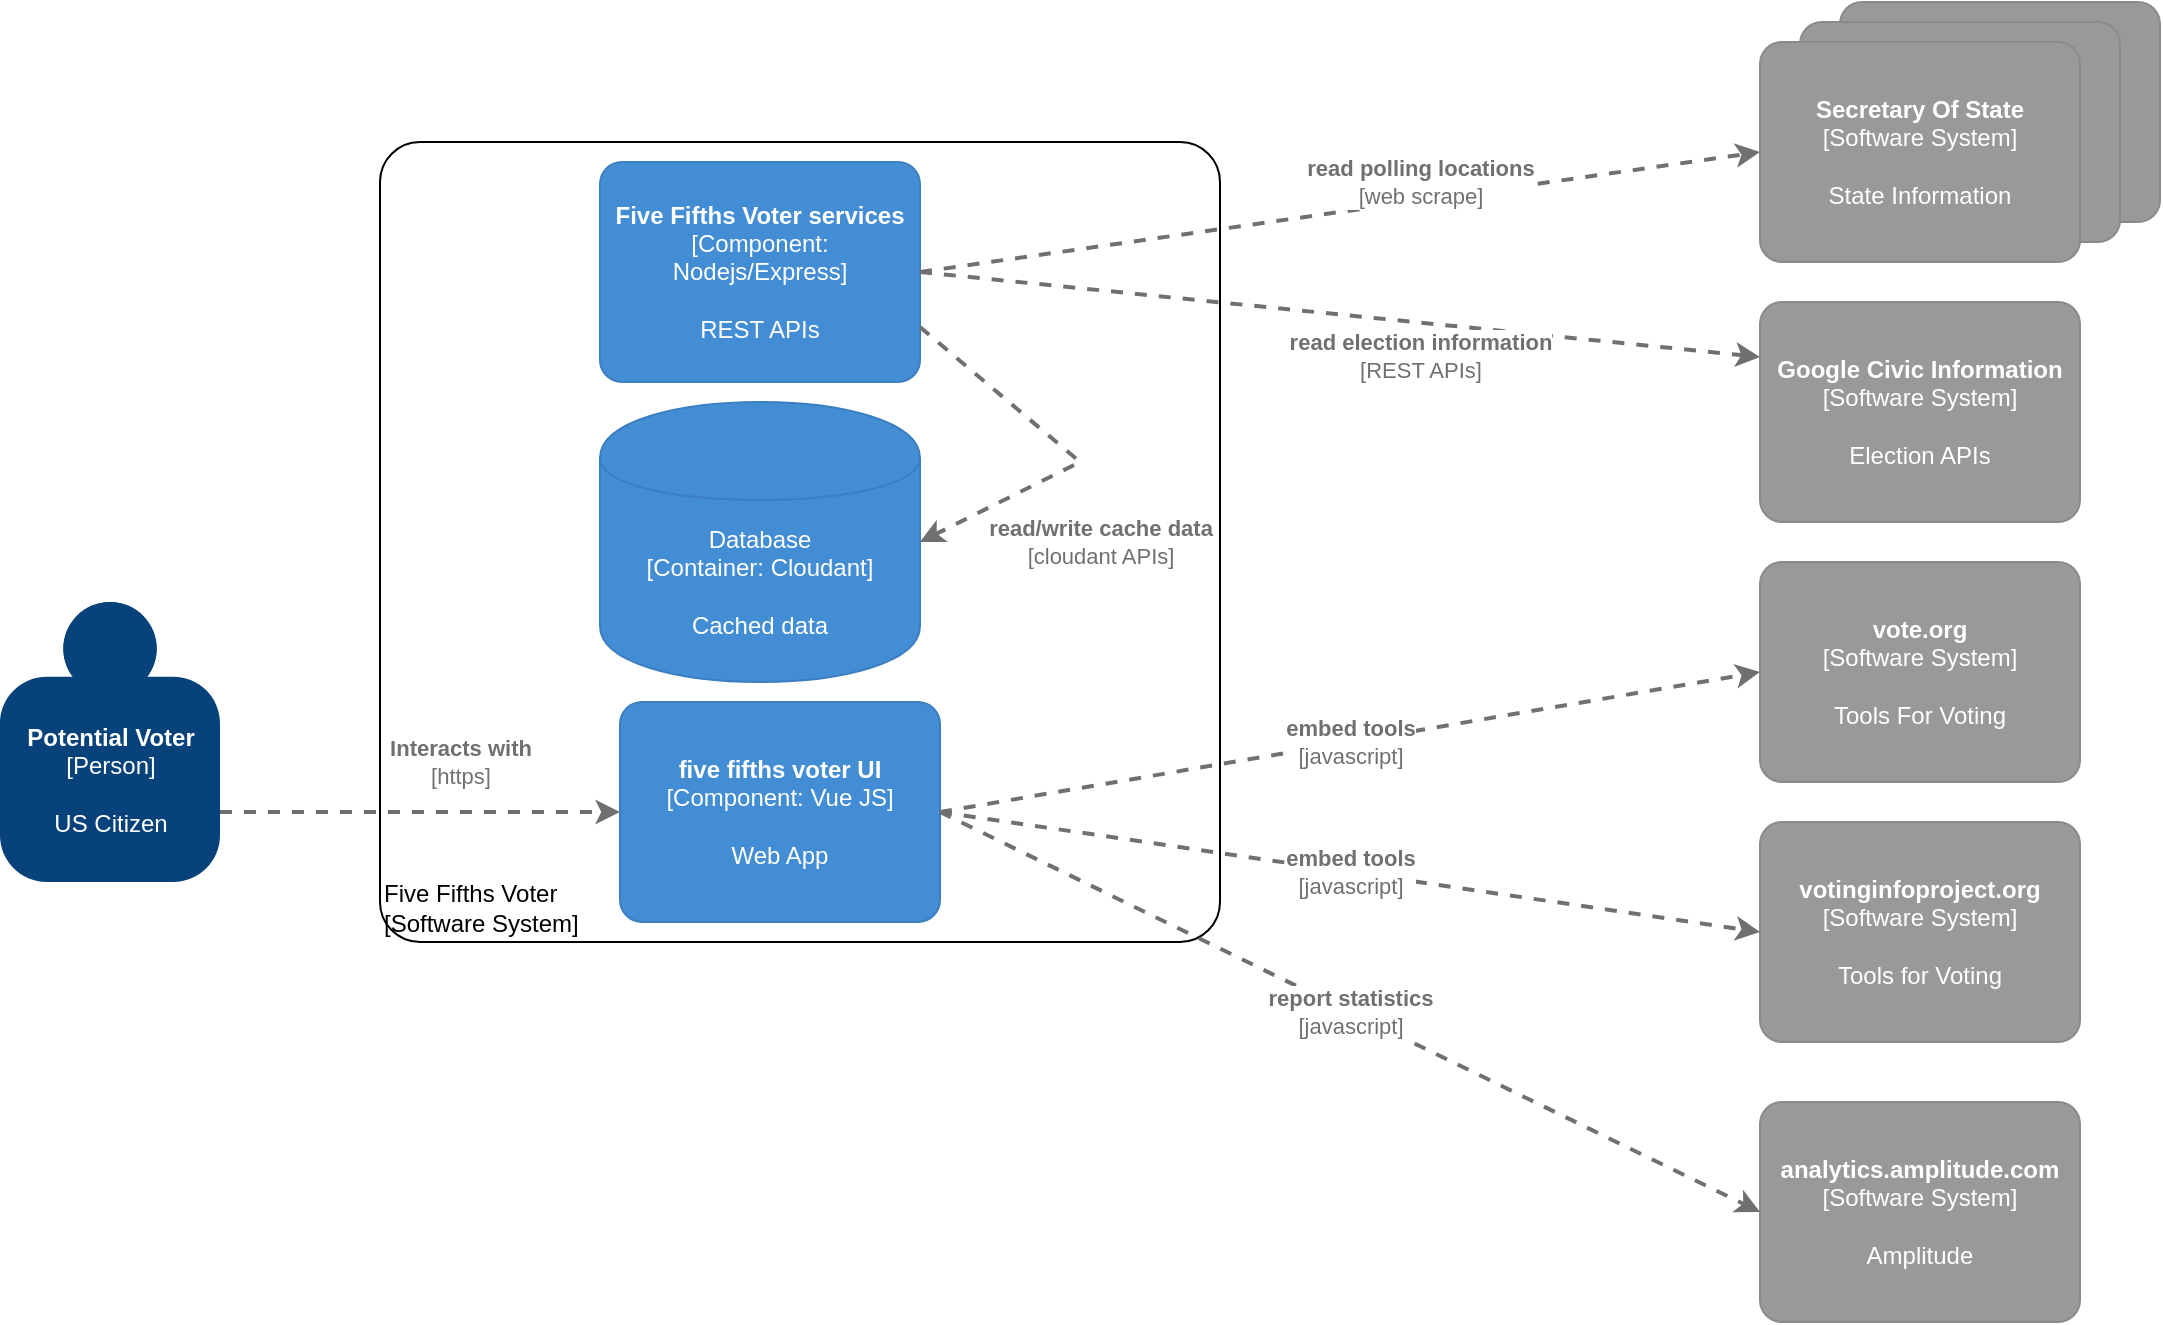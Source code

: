 <mxfile version="14.9.5" type="device"><diagram id="enrXEw9yRI7mG1pNTU4i" name="Page-1"><mxGraphModel dx="1627" dy="1008" grid="1" gridSize="10" guides="1" tooltips="1" connect="1" arrows="1" fold="1" page="1" pageScale="1" pageWidth="1100" pageHeight="850" math="0" shadow="0"><root><mxCell id="0"/><mxCell id="1" parent="0"/><object placeholders="1" c4Name="Potential Voter" c4Type="Person" c4Description="US Citizen" label="&lt;b&gt;%c4Name%&lt;/b&gt;&lt;div&gt;[%c4Type%]&lt;/div&gt;&lt;br&gt;&lt;div&gt;%c4Description%&lt;/div&gt;" id="FP9gYYxePD6jyXonj8Gz-1"><mxCell style="html=1;dashed=0;whitespace=wrap;fillColor=#08427b;strokeColor=none;fontColor=#ffffff;shape=mxgraph.c4.person;align=center;metaEdit=1;points=[[0.5,0,0],[1,0.5,0],[1,0.75,0],[0.75,1,0],[0.5,1,0],[0.25,1,0],[0,0.75,0],[0,0.5,0]];metaData={&quot;c4Type&quot;:{&quot;editable&quot;:false}};" parent="1" vertex="1"><mxGeometry x="10" y="310" width="110.0" height="140" as="geometry"/></mxCell></object><object placeholders="1" c4Name="vote.org" c4Type="Software System" c4Description="Tools For Voting" label="&lt;b&gt;%c4Name%&lt;/b&gt;&lt;div&gt;[%c4Type%]&lt;/div&gt;&lt;br&gt;&lt;div&gt;%c4Description%&lt;/div&gt;" id="FP9gYYxePD6jyXonj8Gz-3"><mxCell style="rounded=1;whiteSpace=wrap;html=1;labelBackgroundColor=none;fillColor=#999999;fontColor=#ffffff;align=center;arcSize=10;strokeColor=#8A8A8A;metaEdit=1;metaData={&quot;c4Type&quot;:{&quot;editable&quot;:false}};points=[[0.25,0,0],[0.5,0,0],[0.75,0,0],[1,0.25,0],[1,0.5,0],[1,0.75,0],[0.75,1,0],[0.5,1,0],[0.25,1,0],[0,0.75,0],[0,0.5,0],[0,0.25,0]];" parent="1" vertex="1"><mxGeometry x="890" y="290" width="160" height="110.0" as="geometry"/></mxCell></object><object placeholders="1" c4Name="votinginfoproject.org" c4Type="Software System" c4Description="Tools for Voting" label="&lt;b&gt;%c4Name%&lt;/b&gt;&lt;div&gt;[%c4Type%]&lt;/div&gt;&lt;br&gt;&lt;div&gt;%c4Description%&lt;/div&gt;" id="FP9gYYxePD6jyXonj8Gz-4"><mxCell style="rounded=1;whiteSpace=wrap;html=1;labelBackgroundColor=none;fillColor=#999999;fontColor=#ffffff;align=center;arcSize=10;strokeColor=#8A8A8A;metaEdit=1;metaData={&quot;c4Type&quot;:{&quot;editable&quot;:false}};points=[[0.25,0,0],[0.5,0,0],[0.75,0,0],[1,0.25,0],[1,0.5,0],[1,0.75,0],[0.75,1,0],[0.5,1,0],[0.25,1,0],[0,0.75,0],[0,0.5,0],[0,0.25,0]];" parent="1" vertex="1"><mxGeometry x="890" y="420" width="160" height="110.0" as="geometry"/></mxCell></object><object placeholders="1" c4Name="Google Civic Information" c4Type="Software System" c4Description="Election APIs" label="&lt;b&gt;%c4Name%&lt;/b&gt;&lt;div&gt;[%c4Type%]&lt;/div&gt;&lt;br&gt;&lt;div&gt;%c4Description%&lt;/div&gt;" id="FP9gYYxePD6jyXonj8Gz-5"><mxCell style="rounded=1;whiteSpace=wrap;html=1;labelBackgroundColor=none;fillColor=#999999;fontColor=#ffffff;align=center;arcSize=10;strokeColor=#8A8A8A;metaEdit=1;metaData={&quot;c4Type&quot;:{&quot;editable&quot;:false}};points=[[0.25,0,0],[0.5,0,0],[0.75,0,0],[1,0.25,0],[1,0.5,0],[1,0.75,0],[0.75,1,0],[0.5,1,0],[0.25,1,0],[0,0.75,0],[0,0.5,0],[0,0.25,0]];" parent="1" vertex="1"><mxGeometry x="890" y="160" width="160" height="110.0" as="geometry"/></mxCell></object><mxCell id="FP9gYYxePD6jyXonj8Gz-6" value="" style="group" parent="1" vertex="1" connectable="0"><mxGeometry x="890" y="10" width="200" height="130" as="geometry"/></mxCell><object placeholders="1" c4Name="Secretary Of State" c4Type="Software System" c4Description="State Information" label="&lt;b&gt;%c4Name%&lt;/b&gt;&lt;div&gt;[%c4Type%]&lt;/div&gt;&lt;br&gt;&lt;div&gt;%c4Description%&lt;/div&gt;" id="FP9gYYxePD6jyXonj8Gz-7"><mxCell style="rounded=1;whiteSpace=wrap;html=1;labelBackgroundColor=none;fillColor=#999999;fontColor=#ffffff;align=center;arcSize=10;strokeColor=#8A8A8A;metaEdit=1;metaData={&quot;c4Type&quot;:{&quot;editable&quot;:false}};points=[[0.25,0,0],[0.5,0,0],[0.75,0,0],[1,0.25,0],[1,0.5,0],[1,0.75,0],[0.75,1,0],[0.5,1,0],[0.25,1,0],[0,0.75,0],[0,0.5,0],[0,0.25,0]];" parent="FP9gYYxePD6jyXonj8Gz-6" vertex="1"><mxGeometry x="40" width="160" height="110.0" as="geometry"/></mxCell></object><object placeholders="1" c4Name="Secretary Of State" c4Type="Software System" c4Description="State Information" label="&lt;b&gt;%c4Name%&lt;/b&gt;&lt;div&gt;[%c4Type%]&lt;/div&gt;&lt;br&gt;&lt;div&gt;%c4Description%&lt;/div&gt;" id="FP9gYYxePD6jyXonj8Gz-8"><mxCell style="rounded=1;whiteSpace=wrap;html=1;labelBackgroundColor=none;fillColor=#999999;fontColor=#ffffff;align=center;arcSize=10;strokeColor=#8A8A8A;metaEdit=1;metaData={&quot;c4Type&quot;:{&quot;editable&quot;:false}};points=[[0.25,0,0],[0.5,0,0],[0.75,0,0],[1,0.25,0],[1,0.5,0],[1,0.75,0],[0.75,1,0],[0.5,1,0],[0.25,1,0],[0,0.75,0],[0,0.5,0],[0,0.25,0]];" parent="FP9gYYxePD6jyXonj8Gz-6" vertex="1"><mxGeometry x="20" y="10" width="160" height="110.0" as="geometry"/></mxCell></object><object placeholders="1" c4Name="Secretary Of State" c4Type="Software System" c4Description="State Information" label="&lt;b&gt;%c4Name%&lt;/b&gt;&lt;div&gt;[%c4Type%]&lt;/div&gt;&lt;br&gt;&lt;div&gt;%c4Description%&lt;/div&gt;" id="FP9gYYxePD6jyXonj8Gz-9"><mxCell style="rounded=1;whiteSpace=wrap;html=1;labelBackgroundColor=none;fillColor=#999999;fontColor=#ffffff;align=center;arcSize=10;strokeColor=#8A8A8A;metaEdit=1;metaData={&quot;c4Type&quot;:{&quot;editable&quot;:false}};points=[[0.25,0,0],[0.5,0,0],[0.75,0,0],[1,0.25,0],[1,0.5,0],[1,0.75,0],[0.75,1,0],[0.5,1,0],[0.25,1,0],[0,0.75,0],[0,0.5,0],[0,0.25,0]];" parent="FP9gYYxePD6jyXonj8Gz-6" vertex="1"><mxGeometry y="20" width="160" height="110.0" as="geometry"/></mxCell></object><mxCell id="FP9gYYxePD6jyXonj8Gz-20" value="" style="group" parent="1" vertex="1" connectable="0"><mxGeometry x="200" y="80" width="420" height="400" as="geometry"/></mxCell><object placeholders="1" c4Name="Five Fifths Voter" c4Type="ExecutionEnvironment" c4Application="Software System" label="&lt;div style=&quot;text-align: left&quot;&gt;%c4Name%&lt;/div&gt;&lt;div style=&quot;text-align: left&quot;&gt;[%c4Application%]&lt;/div&gt;" deployment="IBM Cloud Foundry" id="FP9gYYxePD6jyXonj8Gz-15"><mxCell style="rounded=1;whiteSpace=wrap;html=1;labelBackgroundColor=none;fillColor=#ffffff;fontColor=#000000;align=left;arcSize=5;strokeColor=#000000;verticalAlign=bottom;metaEdit=1;metaData={&quot;c4Type&quot;:{&quot;editable&quot;:false}};points=[[0.25,0,0],[0.5,0,0],[0.75,0,0],[1,0.25,0],[1,0.5,0],[1,0.75,0],[0.75,1,0],[0.5,1,0],[0.25,1,0],[0,0.75,0],[0,0.5,0],[0,0.25,0]];" parent="FP9gYYxePD6jyXonj8Gz-20" vertex="1"><mxGeometry width="420" height="400" as="geometry"/></mxCell></object><object placeholders="1" c4Name="five fifths voter UI" c4Type="Component" c4Technology="Vue JS" c4Description="Web App" label="&lt;b&gt;%c4Name%&lt;/b&gt;&lt;div&gt;[%c4Type%: %c4Technology%]&lt;/div&gt;&lt;br&gt;&lt;div&gt;%c4Description%&lt;/div&gt;" id="FP9gYYxePD6jyXonj8Gz-16"><mxCell style="rounded=1;whiteSpace=wrap;html=1;labelBackgroundColor=none;fillColor=#438DD5;fontColor=#ffffff;align=center;arcSize=10;strokeColor=#3C7FC0;metaEdit=1;metaData={&quot;c4Type&quot;:{&quot;editable&quot;:false}};points=[[0.25,0,0],[0.5,0,0],[0.75,0,0],[1,0.25,0],[1,0.5,0],[1,0.75,0],[0.75,1,0],[0.5,1,0],[0.25,1,0],[0,0.75,0],[0,0.5,0],[0,0.25,0]];" parent="FP9gYYxePD6jyXonj8Gz-20" vertex="1"><mxGeometry x="120" y="280" width="160" height="110.0" as="geometry"/></mxCell></object><object placeholders="1" c4Name="Five Fifths Voter services" c4Type="Component" c4Technology="Nodejs/Express" c4Description="REST APIs" label="&lt;b&gt;%c4Name%&lt;/b&gt;&lt;div&gt;[%c4Type%: %c4Technology%]&lt;/div&gt;&lt;br&gt;&lt;div&gt;%c4Description%&lt;/div&gt;" id="FP9gYYxePD6jyXonj8Gz-17"><mxCell style="rounded=1;whiteSpace=wrap;html=1;labelBackgroundColor=none;fillColor=#438DD5;fontColor=#ffffff;align=center;arcSize=10;strokeColor=#3C7FC0;metaEdit=1;metaData={&quot;c4Type&quot;:{&quot;editable&quot;:false}};points=[[0.25,0,0],[0.5,0,0],[0.75,0,0],[1,0.25,0],[1,0.5,0],[1,0.75,0],[0.75,1,0],[0.5,1,0],[0.25,1,0],[0,0.75,0],[0,0.5,0],[0,0.25,0]];" parent="FP9gYYxePD6jyXonj8Gz-20" vertex="1"><mxGeometry x="110" y="10" width="160" height="110.0" as="geometry"/></mxCell></object><object placeholders="1" c4Type="Database" c4Technology="Cloudant" c4Description="Cached data" label="%c4Type%&lt;div&gt;[Container:&amp;nbsp;%c4Technology%]&lt;/div&gt;&lt;br&gt;&lt;div&gt;%c4Description%&lt;/div&gt;" id="FP9gYYxePD6jyXonj8Gz-18"><mxCell style="shape=cylinder;whiteSpace=wrap;html=1;boundedLbl=1;rounded=0;labelBackgroundColor=none;fillColor=#438DD5;fontSize=12;fontColor=#ffffff;align=center;strokeColor=#3C7FC0;metaEdit=1;points=[[0.5,0,0],[1,0.25,0],[1,0.5,0],[1,0.75,0],[0.5,1,0],[0,0.75,0],[0,0.5,0],[0,0.25,0]];metaData={&quot;c4Type&quot;:{&quot;editable&quot;:false}};" parent="FP9gYYxePD6jyXonj8Gz-20" vertex="1"><mxGeometry x="110" y="130" width="160" height="140" as="geometry"/></mxCell></object><object placeholders="1" c4Type="Relationship" c4Technology="cloudant APIs" c4Description="read/write cache data" label="&lt;div style=&quot;text-align: left&quot;&gt;&lt;div style=&quot;text-align: center&quot;&gt;&lt;b&gt;%c4Description%&lt;/b&gt;&lt;/div&gt;&lt;div style=&quot;text-align: center&quot;&gt;[%c4Technology%]&lt;/div&gt;&lt;/div&gt;" id="FP9gYYxePD6jyXonj8Gz-21"><mxCell style="edgeStyle=none;rounded=0;html=1;entryX=1;entryY=0.5;jettySize=auto;orthogonalLoop=1;strokeColor=#707070;strokeWidth=2;fontColor=#707070;jumpStyle=none;dashed=1;metaEdit=1;metaData={&quot;c4Type&quot;:{&quot;editable&quot;:false}};exitX=1;exitY=0.75;exitDx=0;exitDy=0;exitPerimeter=0;entryDx=0;entryDy=0;entryPerimeter=0;" parent="FP9gYYxePD6jyXonj8Gz-20" source="FP9gYYxePD6jyXonj8Gz-17" target="FP9gYYxePD6jyXonj8Gz-18" edge="1"><mxGeometry x="0.171" y="40" width="160" relative="1" as="geometry"><mxPoint x="70" y="170" as="sourcePoint"/><mxPoint x="230" y="170" as="targetPoint"/><Array as="points"><mxPoint x="350" y="160"/></Array><mxPoint as="offset"/></mxGeometry></mxCell></object><object placeholders="1" c4Type="Relationship" c4Technology="javascript" c4Description="embed tools" label="&lt;div style=&quot;text-align: left&quot;&gt;&lt;div style=&quot;text-align: center&quot;&gt;&lt;b&gt;%c4Description%&lt;/b&gt;&lt;/div&gt;&lt;div style=&quot;text-align: center&quot;&gt;[%c4Technology%]&lt;/div&gt;&lt;/div&gt;" id="FP9gYYxePD6jyXonj8Gz-12"><mxCell style="edgeStyle=none;rounded=0;html=1;entryX=0;entryY=0.5;jettySize=auto;orthogonalLoop=1;strokeColor=#707070;strokeWidth=2;fontColor=#707070;jumpStyle=none;dashed=1;metaEdit=1;metaData={&quot;c4Type&quot;:{&quot;editable&quot;:false}};exitX=1;exitY=0.5;exitDx=0;exitDy=0;exitPerimeter=0;entryDx=0;entryDy=0;entryPerimeter=0;" parent="1" source="FP9gYYxePD6jyXonj8Gz-16" target="FP9gYYxePD6jyXonj8Gz-3" edge="1"><mxGeometry x="10" y="40" width="160" as="geometry"><mxPoint x="340" y="280" as="sourcePoint"/><mxPoint x="500" y="280" as="targetPoint"/></mxGeometry></mxCell></object><object placeholders="1" c4Type="Relationship" c4Technology="javascript" c4Description="embed tools" label="&lt;div style=&quot;text-align: left&quot;&gt;&lt;div style=&quot;text-align: center&quot;&gt;&lt;b&gt;%c4Description%&lt;/b&gt;&lt;/div&gt;&lt;div style=&quot;text-align: center&quot;&gt;[%c4Technology%]&lt;/div&gt;&lt;/div&gt;" id="FP9gYYxePD6jyXonj8Gz-13"><mxCell style="edgeStyle=none;rounded=0;html=1;entryX=0;entryY=0.5;jettySize=auto;orthogonalLoop=1;strokeColor=#707070;strokeWidth=2;fontColor=#707070;jumpStyle=none;dashed=1;metaEdit=1;metaData={&quot;c4Type&quot;:{&quot;editable&quot;:false}};exitX=1;exitY=0.5;exitDx=0;exitDy=0;exitPerimeter=0;entryDx=0;entryDy=0;entryPerimeter=0;" parent="1" source="FP9gYYxePD6jyXonj8Gz-16" target="FP9gYYxePD6jyXonj8Gz-4" edge="1"><mxGeometry x="10" y="40" width="160" as="geometry"><mxPoint x="340" y="280" as="sourcePoint"/><mxPoint x="500" y="280" as="targetPoint"/></mxGeometry></mxCell></object><object placeholders="1" c4Type="Relationship" c4Technology="REST APIs" c4Description="read election information" label="&lt;div style=&quot;text-align: left&quot;&gt;&lt;div style=&quot;text-align: center&quot;&gt;&lt;b&gt;%c4Description%&lt;/b&gt;&lt;/div&gt;&lt;div style=&quot;text-align: center&quot;&gt;[%c4Technology%]&lt;/div&gt;&lt;/div&gt;" id="FP9gYYxePD6jyXonj8Gz-14"><mxCell style="edgeStyle=none;rounded=0;html=1;entryX=0;entryY=0.25;jettySize=auto;orthogonalLoop=1;strokeColor=#707070;strokeWidth=2;fontColor=#707070;jumpStyle=none;dashed=1;metaEdit=1;metaData={&quot;c4Type&quot;:{&quot;editable&quot;:false}};exitX=1;exitY=0.5;exitDx=0;exitDy=0;exitPerimeter=0;entryDx=0;entryDy=0;entryPerimeter=0;" parent="1" source="FP9gYYxePD6jyXonj8Gz-17" target="FP9gYYxePD6jyXonj8Gz-5" edge="1"><mxGeometry width="160" as="geometry"><mxPoint x="340" y="280" as="sourcePoint"/><mxPoint x="500" y="280" as="targetPoint"/><mxPoint x="40" y="21" as="offset"/></mxGeometry></mxCell></object><object placeholders="1" c4Type="Relationship" c4Technology="web scrape" c4Description="read polling locations" label="&lt;div style=&quot;text-align: left&quot;&gt;&lt;div style=&quot;text-align: center&quot;&gt;&lt;b&gt;%c4Description%&lt;/b&gt;&lt;/div&gt;&lt;div style=&quot;text-align: center&quot;&gt;[%c4Technology%]&lt;/div&gt;&lt;/div&gt;" id="FP9gYYxePD6jyXonj8Gz-11"><mxCell style="edgeStyle=none;rounded=0;html=1;entryX=0;entryY=0.5;jettySize=auto;orthogonalLoop=1;strokeColor=#707070;strokeWidth=2;fontColor=#707070;jumpStyle=none;dashed=1;metaEdit=1;metaData={&quot;c4Type&quot;:{&quot;editable&quot;:false}};exitX=1;exitY=0.5;exitDx=0;exitDy=0;exitPerimeter=0;entryDx=0;entryDy=0;entryPerimeter=0;" parent="1" source="FP9gYYxePD6jyXonj8Gz-17" target="FP9gYYxePD6jyXonj8Gz-9" edge="1"><mxGeometry width="160" as="geometry"><mxPoint x="340" y="280" as="sourcePoint"/><mxPoint x="500" y="280" as="targetPoint"/><mxPoint x="40" y="-15" as="offset"/></mxGeometry></mxCell></object><object placeholders="1" c4Type="Relationship" c4Technology="https" c4Description="Interacts with" label="&lt;div style=&quot;text-align: left&quot;&gt;&lt;div style=&quot;text-align: center&quot;&gt;&lt;b&gt;%c4Description%&lt;/b&gt;&lt;/div&gt;&lt;div style=&quot;text-align: center&quot;&gt;[%c4Technology%]&lt;/div&gt;&lt;/div&gt;" id="FP9gYYxePD6jyXonj8Gz-10"><mxCell style="edgeStyle=none;rounded=0;html=1;entryX=0;entryY=0.5;jettySize=auto;orthogonalLoop=1;strokeColor=#707070;strokeWidth=2;fontColor=#707070;jumpStyle=none;dashed=1;metaEdit=1;metaData={&quot;c4Type&quot;:{&quot;editable&quot;:false}};exitX=1;exitY=0.75;exitDx=0;exitDy=0;exitPerimeter=0;entryDx=0;entryDy=0;entryPerimeter=0;" parent="1" source="FP9gYYxePD6jyXonj8Gz-1" target="FP9gYYxePD6jyXonj8Gz-16" edge="1"><mxGeometry width="160" as="geometry"><mxPoint x="340" y="280" as="sourcePoint"/><mxPoint x="500" y="280" as="targetPoint"/><mxPoint x="20" y="-25" as="offset"/></mxGeometry></mxCell></object><object placeholders="1" c4Name="analytics.amplitude.com" c4Type="Software System" c4Description="Amplitude" label="&lt;b&gt;%c4Name%&lt;/b&gt;&lt;div&gt;[%c4Type%]&lt;/div&gt;&lt;br&gt;&lt;div&gt;%c4Description%&lt;/div&gt;" id="zXnhUB2pmGdxjQEaL8vk-1"><mxCell style="rounded=1;whiteSpace=wrap;html=1;labelBackgroundColor=none;fillColor=#999999;fontColor=#ffffff;align=center;arcSize=10;strokeColor=#8A8A8A;metaEdit=1;metaData={&quot;c4Type&quot;:{&quot;editable&quot;:false}};points=[[0.25,0,0],[0.5,0,0],[0.75,0,0],[1,0.25,0],[1,0.5,0],[1,0.75,0],[0.75,1,0],[0.5,1,0],[0.25,1,0],[0,0.75,0],[0,0.5,0],[0,0.25,0]];" vertex="1" parent="1"><mxGeometry x="890" y="560" width="160" height="110.0" as="geometry"/></mxCell></object><object placeholders="1" c4Type="Relationship" c4Technology="javascript" c4Description="report statistics" label="&lt;div style=&quot;text-align: left&quot;&gt;&lt;div style=&quot;text-align: center&quot;&gt;&lt;b&gt;%c4Description%&lt;/b&gt;&lt;/div&gt;&lt;div style=&quot;text-align: center&quot;&gt;[%c4Technology%]&lt;/div&gt;&lt;/div&gt;" id="zXnhUB2pmGdxjQEaL8vk-2"><mxCell style="edgeStyle=none;rounded=0;html=1;entryX=0;entryY=0.5;jettySize=auto;orthogonalLoop=1;strokeColor=#707070;strokeWidth=2;fontColor=#707070;jumpStyle=none;dashed=1;metaEdit=1;metaData={&quot;c4Type&quot;:{&quot;editable&quot;:false}};exitX=1;exitY=0.5;exitDx=0;exitDy=0;exitPerimeter=0;entryDx=0;entryDy=0;entryPerimeter=0;" edge="1" parent="1" source="FP9gYYxePD6jyXonj8Gz-16" target="zXnhUB2pmGdxjQEaL8vk-1"><mxGeometry x="20" y="50" width="160" as="geometry"><mxPoint x="490" y="452.5" as="sourcePoint"/><mxPoint x="900" y="485" as="targetPoint"/></mxGeometry></mxCell></object></root></mxGraphModel></diagram></mxfile>